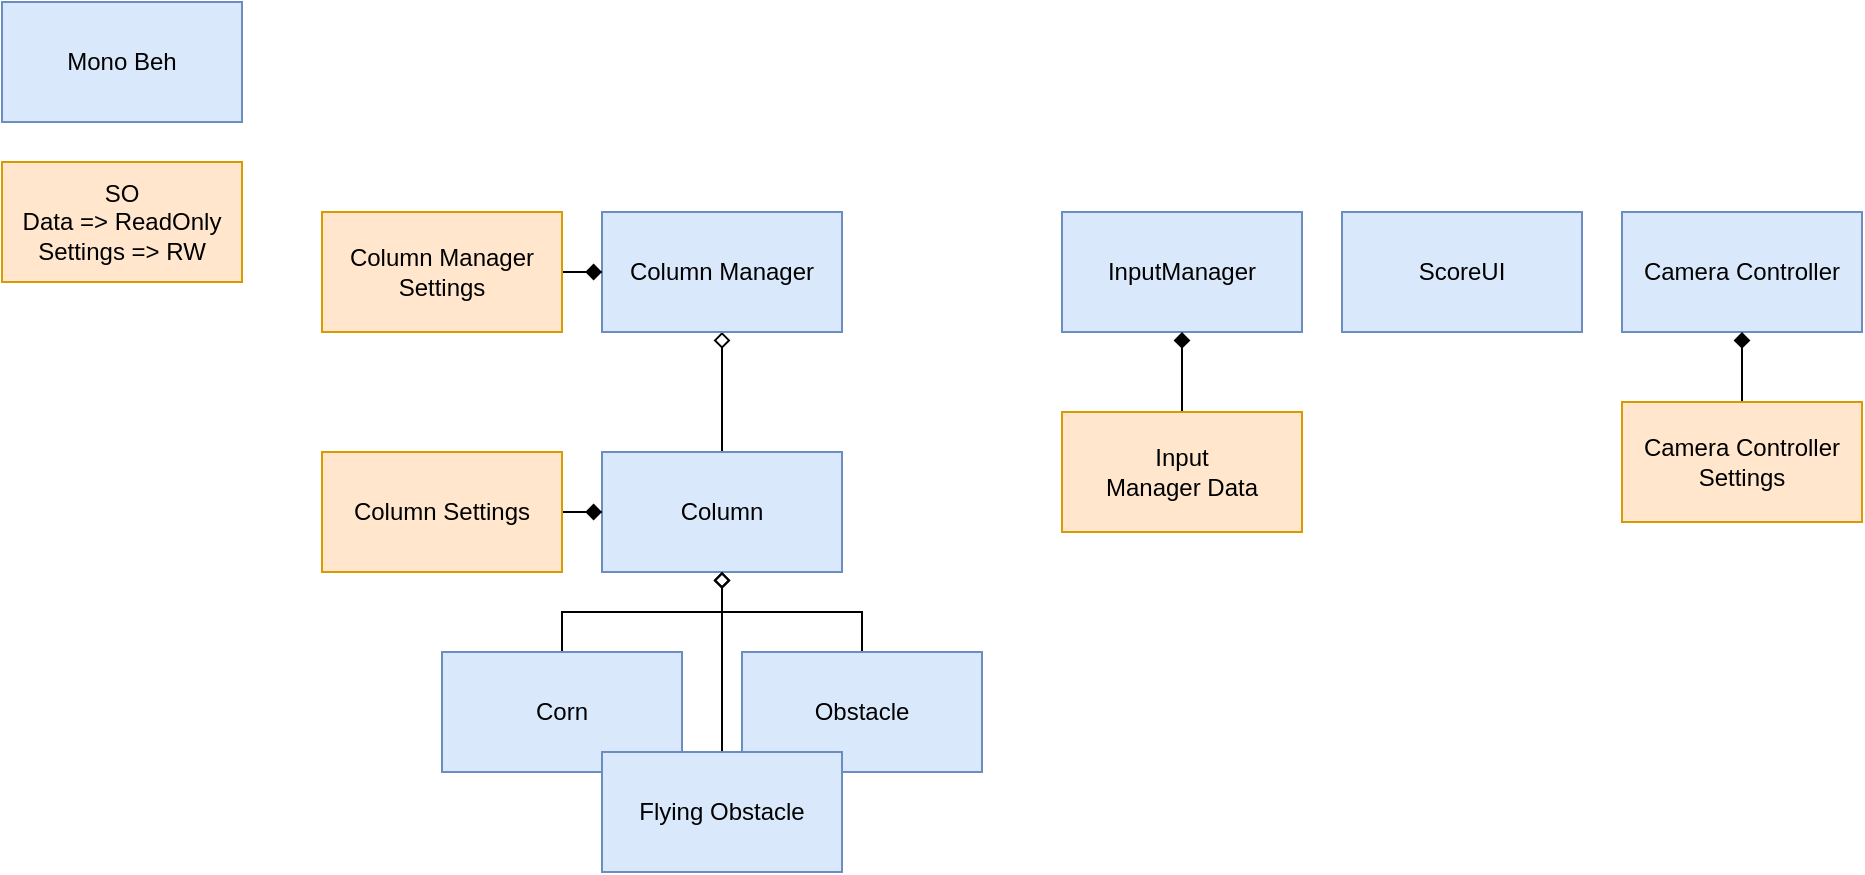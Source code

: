 <mxfile version="15.8.4" type="device"><diagram id="riBHH3hDiy_BX4fd92QE" name="Sayfa -1"><mxGraphModel dx="1019" dy="698" grid="1" gridSize="10" guides="1" tooltips="1" connect="1" arrows="1" fold="1" page="1" pageScale="1" pageWidth="827" pageHeight="1169" math="0" shadow="0"><root><mxCell id="0"/><mxCell id="1" parent="0"/><mxCell id="ojZFkaZr1cw67Rrdic0X-1" value="Mono Beh" style="rounded=0;whiteSpace=wrap;html=1;fillColor=#dae8fc;strokeColor=#6c8ebf;" vertex="1" parent="1"><mxGeometry x="30" y="50" width="120" height="60" as="geometry"/></mxCell><mxCell id="ojZFkaZr1cw67Rrdic0X-2" value="SO&lt;br&gt;Data =&amp;gt; ReadOnly&lt;br&gt;Settings =&amp;gt; RW" style="rounded=0;whiteSpace=wrap;html=1;fillColor=#ffe6cc;strokeColor=#d79b00;" vertex="1" parent="1"><mxGeometry x="30" y="130" width="120" height="60" as="geometry"/></mxCell><mxCell id="ojZFkaZr1cw67Rrdic0X-22" value="" style="edgeStyle=orthogonalEdgeStyle;rounded=0;orthogonalLoop=1;jettySize=auto;html=1;startArrow=none;startFill=0;endArrow=diamond;endFill=0;" edge="1" parent="1" source="ojZFkaZr1cw67Rrdic0X-3" target="ojZFkaZr1cw67Rrdic0X-4"><mxGeometry relative="1" as="geometry"/></mxCell><mxCell id="ojZFkaZr1cw67Rrdic0X-3" value="Column" style="rounded=0;whiteSpace=wrap;html=1;fillColor=#dae8fc;strokeColor=#6c8ebf;" vertex="1" parent="1"><mxGeometry x="330" y="275" width="120" height="60" as="geometry"/></mxCell><mxCell id="ojZFkaZr1cw67Rrdic0X-4" value="Column Manager" style="rounded=0;whiteSpace=wrap;html=1;fillColor=#dae8fc;strokeColor=#6c8ebf;" vertex="1" parent="1"><mxGeometry x="330" y="155" width="120" height="60" as="geometry"/></mxCell><mxCell id="ojZFkaZr1cw67Rrdic0X-21" value="" style="edgeStyle=orthogonalEdgeStyle;rounded=0;orthogonalLoop=1;jettySize=auto;html=1;endArrow=diamond;endFill=1;exitX=1;exitY=0.5;exitDx=0;exitDy=0;" edge="1" parent="1" source="ojZFkaZr1cw67Rrdic0X-6" target="ojZFkaZr1cw67Rrdic0X-3"><mxGeometry relative="1" as="geometry"><mxPoint x="310" y="305" as="sourcePoint"/></mxGeometry></mxCell><mxCell id="ojZFkaZr1cw67Rrdic0X-6" value="Column Settings" style="rounded=0;whiteSpace=wrap;html=1;fillColor=#ffe6cc;strokeColor=#d79b00;" vertex="1" parent="1"><mxGeometry x="190" y="275" width="120" height="60" as="geometry"/></mxCell><mxCell id="ojZFkaZr1cw67Rrdic0X-28" value="" style="edgeStyle=orthogonalEdgeStyle;rounded=0;orthogonalLoop=1;jettySize=auto;html=1;startArrow=none;startFill=0;endArrow=diamond;endFill=0;" edge="1" parent="1" source="ojZFkaZr1cw67Rrdic0X-10" target="ojZFkaZr1cw67Rrdic0X-3"><mxGeometry relative="1" as="geometry"/></mxCell><mxCell id="ojZFkaZr1cw67Rrdic0X-10" value="Corn" style="rounded=0;whiteSpace=wrap;html=1;fillColor=#dae8fc;strokeColor=#6c8ebf;" vertex="1" parent="1"><mxGeometry x="250" y="375" width="120" height="60" as="geometry"/></mxCell><mxCell id="ojZFkaZr1cw67Rrdic0X-11" value="InputManager" style="rounded=0;whiteSpace=wrap;html=1;fillColor=#dae8fc;strokeColor=#6c8ebf;" vertex="1" parent="1"><mxGeometry x="560" y="155" width="120" height="60" as="geometry"/></mxCell><mxCell id="ojZFkaZr1cw67Rrdic0X-34" value="" style="edgeStyle=orthogonalEdgeStyle;rounded=0;orthogonalLoop=1;jettySize=auto;html=1;startArrow=none;startFill=0;endArrow=diamond;endFill=1;" edge="1" parent="1" source="ojZFkaZr1cw67Rrdic0X-12" target="ojZFkaZr1cw67Rrdic0X-11"><mxGeometry relative="1" as="geometry"/></mxCell><mxCell id="ojZFkaZr1cw67Rrdic0X-12" value="Input &lt;br&gt;Manager Data" style="rounded=0;whiteSpace=wrap;html=1;fillColor=#ffe6cc;strokeColor=#d79b00;" vertex="1" parent="1"><mxGeometry x="560" y="255" width="120" height="60" as="geometry"/></mxCell><mxCell id="ojZFkaZr1cw67Rrdic0X-30" value="" style="edgeStyle=orthogonalEdgeStyle;rounded=0;orthogonalLoop=1;jettySize=auto;html=1;startArrow=none;startFill=0;endArrow=diamond;endFill=0;" edge="1" parent="1" source="ojZFkaZr1cw67Rrdic0X-23" target="ojZFkaZr1cw67Rrdic0X-3"><mxGeometry relative="1" as="geometry"/></mxCell><mxCell id="ojZFkaZr1cw67Rrdic0X-23" value="Obstacle" style="rounded=0;whiteSpace=wrap;html=1;fillColor=#dae8fc;strokeColor=#6c8ebf;" vertex="1" parent="1"><mxGeometry x="400" y="375" width="120" height="60" as="geometry"/></mxCell><mxCell id="ojZFkaZr1cw67Rrdic0X-31" value="" style="edgeStyle=orthogonalEdgeStyle;rounded=0;orthogonalLoop=1;jettySize=auto;html=1;startArrow=none;startFill=0;endArrow=diamond;endFill=0;" edge="1" parent="1" source="ojZFkaZr1cw67Rrdic0X-24" target="ojZFkaZr1cw67Rrdic0X-3"><mxGeometry relative="1" as="geometry"/></mxCell><mxCell id="ojZFkaZr1cw67Rrdic0X-24" value="Flying Obstacle" style="rounded=0;whiteSpace=wrap;html=1;fillColor=#dae8fc;strokeColor=#6c8ebf;" vertex="1" parent="1"><mxGeometry x="330" y="425" width="120" height="60" as="geometry"/></mxCell><mxCell id="ojZFkaZr1cw67Rrdic0X-33" value="" style="edgeStyle=orthogonalEdgeStyle;rounded=0;orthogonalLoop=1;jettySize=auto;html=1;startArrow=none;startFill=0;endArrow=diamond;endFill=1;" edge="1" parent="1" source="ojZFkaZr1cw67Rrdic0X-32" target="ojZFkaZr1cw67Rrdic0X-4"><mxGeometry relative="1" as="geometry"/></mxCell><mxCell id="ojZFkaZr1cw67Rrdic0X-32" value="Column Manager Settings" style="rounded=0;whiteSpace=wrap;html=1;fillColor=#ffe6cc;strokeColor=#d79b00;" vertex="1" parent="1"><mxGeometry x="190" y="155" width="120" height="60" as="geometry"/></mxCell><mxCell id="ojZFkaZr1cw67Rrdic0X-35" value="ScoreUI" style="rounded=0;whiteSpace=wrap;html=1;fillColor=#dae8fc;strokeColor=#6c8ebf;" vertex="1" parent="1"><mxGeometry x="700" y="155" width="120" height="60" as="geometry"/></mxCell><mxCell id="ojZFkaZr1cw67Rrdic0X-36" value="Camera Controller" style="rounded=0;whiteSpace=wrap;html=1;fillColor=#dae8fc;strokeColor=#6c8ebf;" vertex="1" parent="1"><mxGeometry x="840" y="155" width="120" height="60" as="geometry"/></mxCell><mxCell id="ojZFkaZr1cw67Rrdic0X-38" value="" style="edgeStyle=orthogonalEdgeStyle;rounded=0;orthogonalLoop=1;jettySize=auto;html=1;startArrow=none;startFill=0;endArrow=diamond;endFill=1;" edge="1" parent="1" source="ojZFkaZr1cw67Rrdic0X-37" target="ojZFkaZr1cw67Rrdic0X-36"><mxGeometry relative="1" as="geometry"/></mxCell><mxCell id="ojZFkaZr1cw67Rrdic0X-37" value="Camera Controller Settings" style="rounded=0;whiteSpace=wrap;html=1;fillColor=#ffe6cc;strokeColor=#d79b00;" vertex="1" parent="1"><mxGeometry x="840" y="250" width="120" height="60" as="geometry"/></mxCell></root></mxGraphModel></diagram></mxfile>